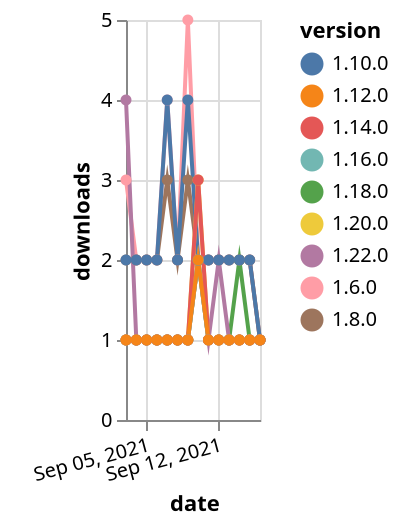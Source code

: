 {"$schema": "https://vega.github.io/schema/vega-lite/v5.json", "description": "A simple bar chart with embedded data.", "data": {"values": [{"date": "2021-09-03", "total": 3142, "delta": 3, "version": "1.6.0"}, {"date": "2021-09-04", "total": 3144, "delta": 2, "version": "1.6.0"}, {"date": "2021-09-05", "total": 3146, "delta": 2, "version": "1.6.0"}, {"date": "2021-09-06", "total": 3148, "delta": 2, "version": "1.6.0"}, {"date": "2021-09-07", "total": 3152, "delta": 4, "version": "1.6.0"}, {"date": "2021-09-08", "total": 3154, "delta": 2, "version": "1.6.0"}, {"date": "2021-09-09", "total": 3159, "delta": 5, "version": "1.6.0"}, {"date": "2021-09-10", "total": 3161, "delta": 2, "version": "1.6.0"}, {"date": "2021-09-11", "total": 3163, "delta": 2, "version": "1.6.0"}, {"date": "2021-09-12", "total": 3165, "delta": 2, "version": "1.6.0"}, {"date": "2021-09-13", "total": 3167, "delta": 2, "version": "1.6.0"}, {"date": "2021-09-14", "total": 3169, "delta": 2, "version": "1.6.0"}, {"date": "2021-09-15", "total": 3171, "delta": 2, "version": "1.6.0"}, {"date": "2021-09-16", "total": 3172, "delta": 1, "version": "1.6.0"}, {"date": "2021-09-03", "total": 166, "delta": 1, "version": "1.18.0"}, {"date": "2021-09-04", "total": 167, "delta": 1, "version": "1.18.0"}, {"date": "2021-09-05", "total": 168, "delta": 1, "version": "1.18.0"}, {"date": "2021-09-06", "total": 169, "delta": 1, "version": "1.18.0"}, {"date": "2021-09-07", "total": 170, "delta": 1, "version": "1.18.0"}, {"date": "2021-09-08", "total": 171, "delta": 1, "version": "1.18.0"}, {"date": "2021-09-09", "total": 172, "delta": 1, "version": "1.18.0"}, {"date": "2021-09-10", "total": 174, "delta": 2, "version": "1.18.0"}, {"date": "2021-09-11", "total": 175, "delta": 1, "version": "1.18.0"}, {"date": "2021-09-12", "total": 176, "delta": 1, "version": "1.18.0"}, {"date": "2021-09-13", "total": 177, "delta": 1, "version": "1.18.0"}, {"date": "2021-09-14", "total": 179, "delta": 2, "version": "1.18.0"}, {"date": "2021-09-15", "total": 180, "delta": 1, "version": "1.18.0"}, {"date": "2021-09-16", "total": 181, "delta": 1, "version": "1.18.0"}, {"date": "2021-09-03", "total": 126, "delta": 4, "version": "1.22.0"}, {"date": "2021-09-04", "total": 127, "delta": 1, "version": "1.22.0"}, {"date": "2021-09-05", "total": 128, "delta": 1, "version": "1.22.0"}, {"date": "2021-09-06", "total": 129, "delta": 1, "version": "1.22.0"}, {"date": "2021-09-07", "total": 130, "delta": 1, "version": "1.22.0"}, {"date": "2021-09-08", "total": 131, "delta": 1, "version": "1.22.0"}, {"date": "2021-09-09", "total": 132, "delta": 1, "version": "1.22.0"}, {"date": "2021-09-10", "total": 134, "delta": 2, "version": "1.22.0"}, {"date": "2021-09-11", "total": 135, "delta": 1, "version": "1.22.0"}, {"date": "2021-09-12", "total": 137, "delta": 2, "version": "1.22.0"}, {"date": "2021-09-13", "total": 138, "delta": 1, "version": "1.22.0"}, {"date": "2021-09-14", "total": 139, "delta": 1, "version": "1.22.0"}, {"date": "2021-09-15", "total": 140, "delta": 1, "version": "1.22.0"}, {"date": "2021-09-16", "total": 141, "delta": 1, "version": "1.22.0"}, {"date": "2021-09-03", "total": 2606, "delta": 2, "version": "1.8.0"}, {"date": "2021-09-04", "total": 2608, "delta": 2, "version": "1.8.0"}, {"date": "2021-09-05", "total": 2610, "delta": 2, "version": "1.8.0"}, {"date": "2021-09-06", "total": 2612, "delta": 2, "version": "1.8.0"}, {"date": "2021-09-07", "total": 2615, "delta": 3, "version": "1.8.0"}, {"date": "2021-09-08", "total": 2617, "delta": 2, "version": "1.8.0"}, {"date": "2021-09-09", "total": 2620, "delta": 3, "version": "1.8.0"}, {"date": "2021-09-10", "total": 2622, "delta": 2, "version": "1.8.0"}, {"date": "2021-09-11", "total": 2624, "delta": 2, "version": "1.8.0"}, {"date": "2021-09-12", "total": 2626, "delta": 2, "version": "1.8.0"}, {"date": "2021-09-13", "total": 2628, "delta": 2, "version": "1.8.0"}, {"date": "2021-09-14", "total": 2630, "delta": 2, "version": "1.8.0"}, {"date": "2021-09-15", "total": 2632, "delta": 2, "version": "1.8.0"}, {"date": "2021-09-16", "total": 2633, "delta": 1, "version": "1.8.0"}, {"date": "2021-09-03", "total": 2523, "delta": 2, "version": "1.10.0"}, {"date": "2021-09-04", "total": 2525, "delta": 2, "version": "1.10.0"}, {"date": "2021-09-05", "total": 2527, "delta": 2, "version": "1.10.0"}, {"date": "2021-09-06", "total": 2529, "delta": 2, "version": "1.10.0"}, {"date": "2021-09-07", "total": 2533, "delta": 4, "version": "1.10.0"}, {"date": "2021-09-08", "total": 2535, "delta": 2, "version": "1.10.0"}, {"date": "2021-09-09", "total": 2539, "delta": 4, "version": "1.10.0"}, {"date": "2021-09-10", "total": 2541, "delta": 2, "version": "1.10.0"}, {"date": "2021-09-11", "total": 2543, "delta": 2, "version": "1.10.0"}, {"date": "2021-09-12", "total": 2545, "delta": 2, "version": "1.10.0"}, {"date": "2021-09-13", "total": 2547, "delta": 2, "version": "1.10.0"}, {"date": "2021-09-14", "total": 2549, "delta": 2, "version": "1.10.0"}, {"date": "2021-09-15", "total": 2551, "delta": 2, "version": "1.10.0"}, {"date": "2021-09-16", "total": 2552, "delta": 1, "version": "1.10.0"}, {"date": "2021-09-03", "total": 191, "delta": 1, "version": "1.20.0"}, {"date": "2021-09-04", "total": 192, "delta": 1, "version": "1.20.0"}, {"date": "2021-09-05", "total": 193, "delta": 1, "version": "1.20.0"}, {"date": "2021-09-06", "total": 194, "delta": 1, "version": "1.20.0"}, {"date": "2021-09-07", "total": 195, "delta": 1, "version": "1.20.0"}, {"date": "2021-09-08", "total": 196, "delta": 1, "version": "1.20.0"}, {"date": "2021-09-09", "total": 197, "delta": 1, "version": "1.20.0"}, {"date": "2021-09-10", "total": 200, "delta": 3, "version": "1.20.0"}, {"date": "2021-09-11", "total": 201, "delta": 1, "version": "1.20.0"}, {"date": "2021-09-12", "total": 202, "delta": 1, "version": "1.20.0"}, {"date": "2021-09-13", "total": 203, "delta": 1, "version": "1.20.0"}, {"date": "2021-09-14", "total": 204, "delta": 1, "version": "1.20.0"}, {"date": "2021-09-15", "total": 205, "delta": 1, "version": "1.20.0"}, {"date": "2021-09-16", "total": 206, "delta": 1, "version": "1.20.0"}, {"date": "2021-09-03", "total": 194, "delta": 1, "version": "1.16.0"}, {"date": "2021-09-04", "total": 195, "delta": 1, "version": "1.16.0"}, {"date": "2021-09-05", "total": 196, "delta": 1, "version": "1.16.0"}, {"date": "2021-09-06", "total": 197, "delta": 1, "version": "1.16.0"}, {"date": "2021-09-07", "total": 198, "delta": 1, "version": "1.16.0"}, {"date": "2021-09-08", "total": 199, "delta": 1, "version": "1.16.0"}, {"date": "2021-09-09", "total": 200, "delta": 1, "version": "1.16.0"}, {"date": "2021-09-10", "total": 202, "delta": 2, "version": "1.16.0"}, {"date": "2021-09-11", "total": 203, "delta": 1, "version": "1.16.0"}, {"date": "2021-09-12", "total": 204, "delta": 1, "version": "1.16.0"}, {"date": "2021-09-13", "total": 205, "delta": 1, "version": "1.16.0"}, {"date": "2021-09-14", "total": 206, "delta": 1, "version": "1.16.0"}, {"date": "2021-09-15", "total": 207, "delta": 1, "version": "1.16.0"}, {"date": "2021-09-16", "total": 208, "delta": 1, "version": "1.16.0"}, {"date": "2021-09-03", "total": 346, "delta": 1, "version": "1.14.0"}, {"date": "2021-09-04", "total": 347, "delta": 1, "version": "1.14.0"}, {"date": "2021-09-05", "total": 348, "delta": 1, "version": "1.14.0"}, {"date": "2021-09-06", "total": 349, "delta": 1, "version": "1.14.0"}, {"date": "2021-09-07", "total": 350, "delta": 1, "version": "1.14.0"}, {"date": "2021-09-08", "total": 351, "delta": 1, "version": "1.14.0"}, {"date": "2021-09-09", "total": 352, "delta": 1, "version": "1.14.0"}, {"date": "2021-09-10", "total": 355, "delta": 3, "version": "1.14.0"}, {"date": "2021-09-11", "total": 356, "delta": 1, "version": "1.14.0"}, {"date": "2021-09-12", "total": 357, "delta": 1, "version": "1.14.0"}, {"date": "2021-09-13", "total": 358, "delta": 1, "version": "1.14.0"}, {"date": "2021-09-14", "total": 359, "delta": 1, "version": "1.14.0"}, {"date": "2021-09-15", "total": 360, "delta": 1, "version": "1.14.0"}, {"date": "2021-09-16", "total": 361, "delta": 1, "version": "1.14.0"}, {"date": "2021-09-03", "total": 256, "delta": 1, "version": "1.12.0"}, {"date": "2021-09-04", "total": 257, "delta": 1, "version": "1.12.0"}, {"date": "2021-09-05", "total": 258, "delta": 1, "version": "1.12.0"}, {"date": "2021-09-06", "total": 259, "delta": 1, "version": "1.12.0"}, {"date": "2021-09-07", "total": 260, "delta": 1, "version": "1.12.0"}, {"date": "2021-09-08", "total": 261, "delta": 1, "version": "1.12.0"}, {"date": "2021-09-09", "total": 262, "delta": 1, "version": "1.12.0"}, {"date": "2021-09-10", "total": 264, "delta": 2, "version": "1.12.0"}, {"date": "2021-09-11", "total": 265, "delta": 1, "version": "1.12.0"}, {"date": "2021-09-12", "total": 266, "delta": 1, "version": "1.12.0"}, {"date": "2021-09-13", "total": 267, "delta": 1, "version": "1.12.0"}, {"date": "2021-09-14", "total": 268, "delta": 1, "version": "1.12.0"}, {"date": "2021-09-15", "total": 269, "delta": 1, "version": "1.12.0"}, {"date": "2021-09-16", "total": 270, "delta": 1, "version": "1.12.0"}]}, "width": "container", "mark": {"type": "line", "point": {"filled": true}}, "encoding": {"x": {"field": "date", "type": "temporal", "timeUnit": "yearmonthdate", "title": "date", "axis": {"labelAngle": -15}}, "y": {"field": "delta", "type": "quantitative", "title": "downloads"}, "color": {"field": "version", "type": "nominal"}, "tooltip": {"field": "delta"}}}